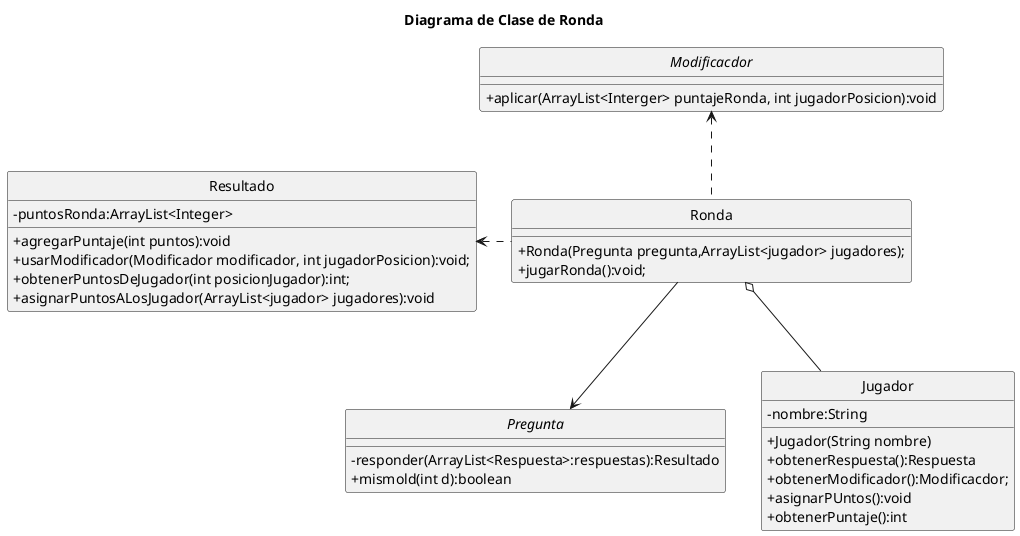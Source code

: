 @startuml
'https://plantuml.com/class-diagram

title Diagrama de Clase de Ronda
skinparam monochrome true
hide circle
skinparam classAttributeIconSize 0
class Ronda{
    +Ronda(Pregunta pregunta,ArrayList<jugador> jugadores);
    +jugarRonda():void;
}
class Resultado{
    -puntosRonda:ArrayList<Integer>
    +agregarPuntaje(int puntos):void
    +usarModificador(Modificador modificador, int jugadorPosicion):void;
    +obtenerPuntosDeJugador(int posicionJugador):int;
    +asignarPuntosALosJugador(ArrayList<jugador> jugadores):void
}

interface Pregunta{
    -responder(ArrayList<Respuesta>:respuestas):Resultado
    +mismold(int d):boolean
}

class Jugador{
    -nombre:String
    +Jugador(String nombre)
    +obtenerRespuesta():Respuesta
    +obtenerModificador():Modificacdor;
    +asignarPUntos():void
    +obtenerPuntaje():int
}
interface Modificacdor{
    +aplicar(ArrayList<Interger> puntajeRonda, int jugadorPosicion):void
}
Ronda .up.> Modificacdor
Ronda --> Pregunta
Ronda .left.> Resultado
Ronda o-- Jugador
@enduml